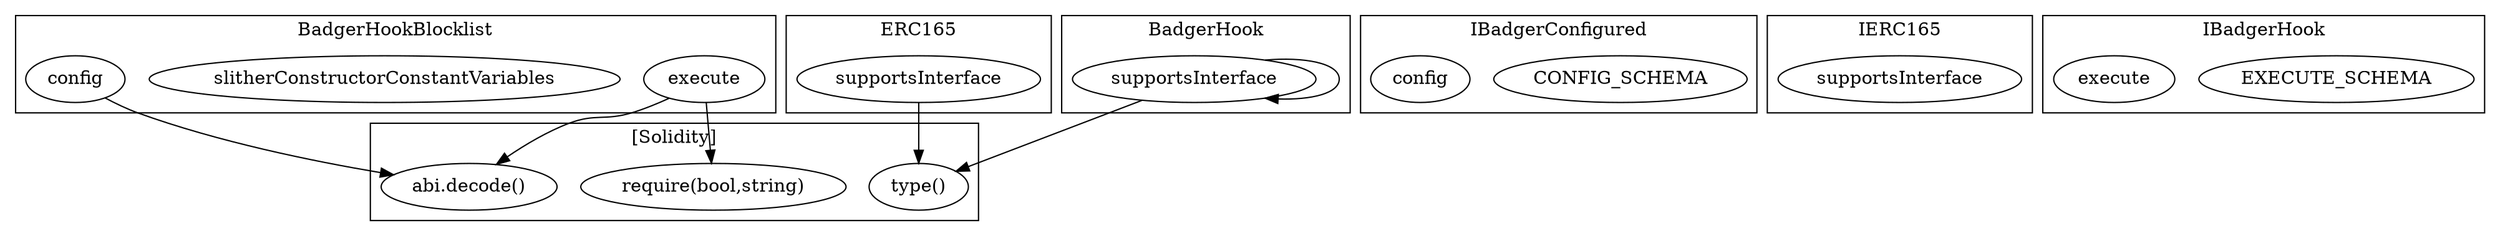 strict digraph {
subgraph cluster_5410_BadgerHookBlocklist {
label = "BadgerHookBlocklist"
"5410_execute" [label="execute"]
"5410_slitherConstructorConstantVariables" [label="slitherConstructorConstantVariables"]
"5410_config" [label="config"]
}subgraph cluster_6468_IBadgerConfigured {
label = "IBadgerConfigured"
"6468_CONFIG_SCHEMA" [label="CONFIG_SCHEMA"]
"6468_config" [label="config"]
}subgraph cluster_3081_ERC165 {
label = "ERC165"
"3081_supportsInterface" [label="supportsInterface"]
}subgraph cluster_3093_IERC165 {
label = "IERC165"
"3093_supportsInterface" [label="supportsInterface"]
}subgraph cluster_6488_IBadgerHook {
label = "IBadgerHook"
"6488_EXECUTE_SCHEMA" [label="EXECUTE_SCHEMA"]
"6488_execute" [label="execute"]
}subgraph cluster_4956_BadgerHook {
label = "BadgerHook"
"4956_supportsInterface" [label="supportsInterface"]
"4956_supportsInterface" -> "4956_supportsInterface"
}subgraph cluster_solidity {
label = "[Solidity]"
"abi.decode()" 
"require(bool,string)" 
"type()" 
"3081_supportsInterface" -> "type()"
"5410_execute" -> "abi.decode()"
"5410_config" -> "abi.decode()"
"4956_supportsInterface" -> "type()"
"5410_execute" -> "require(bool,string)"
}
}